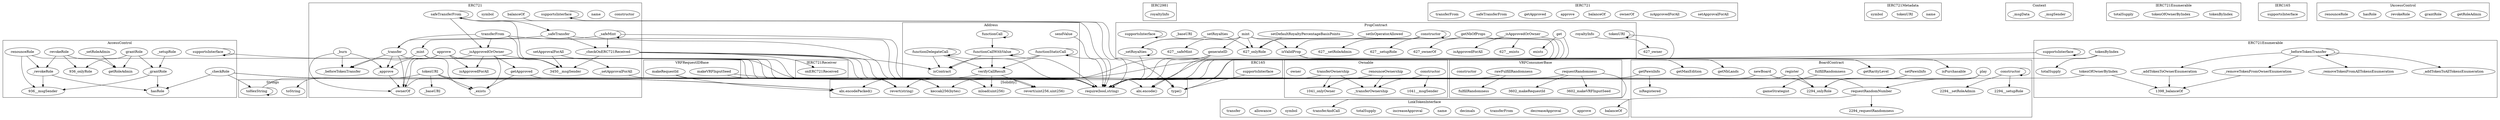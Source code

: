 strict digraph {
subgraph cluster_2592_Strings {
label = "Strings"
"2592_toHexString" [label="toHexString"]
"2592_toString" [label="toString"]
"2592_toHexString" -> "2592_toHexString"
}subgraph cluster_4217_LinkTokenInterface {
label = "LinkTokenInterface"
"4217_transferAndCall" [label="transferAndCall"]
"4217_approve" [label="approve"]
"4217_decreaseApproval" [label="decreaseApproval"]
"4217_transferFrom" [label="transferFrom"]
"4217_decimals" [label="decimals"]
"4217_name" [label="name"]
"4217_increaseApproval" [label="increaseApproval"]
"4217_totalSupply" [label="totalSupply"]
"4217_balanceOf" [label="balanceOf"]
"4217_symbol" [label="symbol"]
"4217_allowance" [label="allowance"]
"4217_transfer" [label="transfer"]
}subgraph cluster_4122_VRFRequestIDBase {
label = "VRFRequestIDBase"
"4122_makeVRFInputSeed" [label="makeVRFInputSeed"]
"4122_makeRequestId" [label="makeRequestId"]
}subgraph cluster_1060_IERC2981 {
label = "IERC2981"
"1060_royaltyInfo" [label="royaltyInfo"]
}subgraph cluster_3748_IERC721Receiver {
label = "IERC721Receiver"
"3748_onERC721Received" [label="onERC721Received"]
}subgraph cluster_936_AccessControl {
label = "AccessControl"
"936_revokeRole" [label="revokeRole"]
"936__setupRole" [label="_setupRole"]
"936_supportsInterface" [label="supportsInterface"]
"936__checkRole" [label="_checkRole"]
"936__revokeRole" [label="_revokeRole"]
"936_hasRole" [label="hasRole"]
"936__setRoleAdmin" [label="_setRoleAdmin"]
"936_grantRole" [label="grantRole"]
"936__grantRole" [label="_grantRole"]
"936_getRoleAdmin" [label="getRoleAdmin"]
"936_renounceRole" [label="renounceRole"]
"936_grantRole" -> "936_getRoleAdmin"
"936_revokeRole" -> "936__revokeRole"
"936__revokeRole" -> "936__msgSender"
"936__setupRole" -> "936__grantRole"
"936__setRoleAdmin" -> "936_getRoleAdmin"
"936__grantRole" -> "936__msgSender"
"936_renounceRole" -> "936__msgSender"
"936_grantRole" -> "936_onlyRole"
"936_revokeRole" -> "936_getRoleAdmin"
"936__grantRole" -> "936_hasRole"
"936_grantRole" -> "936__grantRole"
"936_revokeRole" -> "936_onlyRole"
"936__revokeRole" -> "936_hasRole"
"936_supportsInterface" -> "936_supportsInterface"
"936_renounceRole" -> "936__revokeRole"
"936__checkRole" -> "936_hasRole"
}subgraph cluster_4072_Address {
label = "Address"
"4072_functionDelegateCall" [label="functionDelegateCall"]
"4072_functionCallWithValue" [label="functionCallWithValue"]
"4072_functionStaticCall" [label="functionStaticCall"]
"4072_functionCall" [label="functionCall"]
"4072_sendValue" [label="sendValue"]
"4072_isContract" [label="isContract"]
"4072_verifyCallResult" [label="verifyCallResult"]
"4072_functionCall" -> "4072_functionCallWithValue"
"4072_functionDelegateCall" -> "4072_verifyCallResult"
"4072_functionDelegateCall" -> "4072_functionDelegateCall"
"4072_functionCallWithValue" -> "4072_isContract"
"4072_functionCall" -> "4072_functionCall"
"4072_functionCallWithValue" -> "4072_functionCallWithValue"
"4072_functionCallWithValue" -> "4072_verifyCallResult"
"4072_functionStaticCall" -> "4072_verifyCallResult"
"4072_functionStaticCall" -> "4072_isContract"
"4072_functionDelegateCall" -> "4072_isContract"
"4072_functionStaticCall" -> "4072_functionStaticCall"
}subgraph cluster_1041_Ownable {
label = "Ownable"
"1041_constructor" [label="constructor"]
"1041__transferOwnership" [label="_transferOwnership"]
"1041_renounceOwnership" [label="renounceOwnership"]
"1041_transferOwnership" [label="transferOwnership"]
"1041_owner" [label="owner"]
"1041_renounceOwnership" -> "1041__transferOwnership"
"1041_transferOwnership" -> "1041_onlyOwner"
"1041_transferOwnership" -> "1041__transferOwnership"
"1041_constructor" -> "1041__msgSender"
"1041_renounceOwnership" -> "1041_onlyOwner"
"1041_constructor" -> "1041__transferOwnership"
}subgraph cluster_3730_IERC721 {
label = "IERC721"
"3730_setApprovalForAll" [label="setApprovalForAll"]
"3730_isApprovedForAll" [label="isApprovedForAll"]
"3730_ownerOf" [label="ownerOf"]
"3730_balanceOf" [label="balanceOf"]
"3730_approve" [label="approve"]
"3730_getApproved" [label="getApproved"]
"3730_safeTransferFrom" [label="safeTransferFrom"]
"3730_transferFrom" [label="transferFrom"]
}subgraph cluster_3775_IERC721Metadata {
label = "IERC721Metadata"
"3775_name" [label="name"]
"3775_tokenURI" [label="tokenURI"]
"3775_symbol" [label="symbol"]
}subgraph cluster_627_PropContract {
label = "PropContract"
"627_setDefaultRoyaltyPercentageBasisPoints" [label="setDefaultRoyaltyPercentageBasisPoints"]
"627__setRoyalties" [label="_setRoyalties"]
"627_isApprovedForAll" [label="isApprovedForAll"]
"627__isApprovedOrOwner" [label="_isApprovedOrOwner"]
"627_setIsOperatorAllowed" [label="setIsOperatorAllowed"]
"627_constructor" [label="constructor"]
"627_exists" [label="exists"]
"627_royaltyInfo" [label="royaltyInfo"]
"627_isValidProp" [label="isValidProp"]
"627_get" [label="get"]
"627_tokenURI" [label="tokenURI"]
"627_generateID" [label="generateID"]
"627_mint" [label="mint"]
"627_setRoyalties" [label="setRoyalties"]
"627_getNbOfProps" [label="getNbOfProps"]
"627__baseURI" [label="_baseURI"]
"627_supportsInterface" [label="supportsInterface"]
"627__isApprovedOrOwner" -> "627__exists"
"627_tokenURI" -> "627_tokenURI"
"627_mint" -> "627_onlyRole"
"627_get" -> "627_exists"
"627_setRoyalties" -> "627_onlyRole"
"627_setRoyalties" -> "627__setRoyalties"
"627_supportsInterface" -> "627_supportsInterface"
"627_setDefaultRoyaltyPercentageBasisPoints" -> "627_onlyRole"
"627_constructor" -> "627_constructor"
"627_mint" -> "627__setRoyalties"
"627__isApprovedOrOwner" -> "627_isApprovedForAll"
"627_mint" -> "627__safeMint"
"627__isApprovedOrOwner" -> "627_ownerOf"
"627_getNbOfProps" -> "627_isValidProp"
"627_setIsOperatorAllowed" -> "627_onlyRole"
"627_mint" -> "627_isValidProp"
"627_constructor" -> "627__setRoleAdmin"
"627_constructor" -> "627__setupRole"
"627_mint" -> "627_generateID"
"627__setRoyalties" -> "627__setRoyalties"
}subgraph cluster_2389_Context {
label = "Context"
"2389__msgSender" [label="_msgSender"]
"2389__msgData" [label="_msgData"]
}subgraph cluster_2294_BoardContract {
label = "BoardContract"
"2294_setPawnInfo" [label="setPawnInfo"]
"2294_constructor" [label="constructor"]
"2294_gameStrategist" [label="gameStrategist"]
"2294_getNbLands" [label="getNbLands"]
"2294_register" [label="register"]
"2294_getMaxEdition" [label="getMaxEdition"]
"2294_play" [label="play"]
"2294_newBoard" [label="newBoard"]
"2294_requestRandomNumber" [label="requestRandomNumber"]
"2294_fulfillRandomness" [label="fulfillRandomness"]
"2294_isRegistered" [label="isRegistered"]
"2294_isPurchasable" [label="isPurchasable"]
"2294_getRarityLevel" [label="getRarityLevel"]
"2294_getPawnInfo" [label="getPawnInfo"]
"2294_constructor" -> "2294_constructor"
"2294_register" -> "2294_onlyRole"
"2294_constructor" -> "2294__setupRole"
"2294_setPawnInfo" -> "2294_onlyRole"
"2294_getPawnInfo" -> "2294_isRegistered"
"2294_newBoard" -> "2294_onlyRole"
"2294_constructor" -> "2294__setRoleAdmin"
"2294_fulfillRandomness" -> "2294_gameStrategist"
"2294_play" -> "2294_requestRandomNumber"
"2294_play" -> "2294_onlyRole"
"2294_requestRandomNumber" -> "2294_requestRandomness"
}subgraph cluster_1398_ERC721Enumerable {
label = "ERC721Enumerable"
"1398__addTokenToAllTokensEnumeration" [label="_addTokenToAllTokensEnumeration"]
"1398__removeTokenFromOwnerEnumeration" [label="_removeTokenFromOwnerEnumeration"]
"1398_supportsInterface" [label="supportsInterface"]
"1398_tokenOfOwnerByIndex" [label="tokenOfOwnerByIndex"]
"1398_totalSupply" [label="totalSupply"]
"1398__beforeTokenTransfer" [label="_beforeTokenTransfer"]
"1398__removeTokenFromAllTokensEnumeration" [label="_removeTokenFromAllTokensEnumeration"]
"1398__addTokenToOwnerEnumeration" [label="_addTokenToOwnerEnumeration"]
"1398_tokenByIndex" [label="tokenByIndex"]
"1398_supportsInterface" -> "1398_supportsInterface"
"1398_tokenOfOwnerByIndex" -> "1398_balanceOf"
"1398__beforeTokenTransfer" -> "1398__removeTokenFromAllTokensEnumeration"
"1398__addTokenToOwnerEnumeration" -> "1398_balanceOf"
"1398__beforeTokenTransfer" -> "1398__addTokenToAllTokensEnumeration"
"1398__beforeTokenTransfer" -> "1398__removeTokenFromOwnerEnumeration"
"1398__beforeTokenTransfer" -> "1398__beforeTokenTransfer"
"1398__removeTokenFromOwnerEnumeration" -> "1398_balanceOf"
"1398_tokenByIndex" -> "1398_totalSupply"
"1398__beforeTokenTransfer" -> "1398__addTokenToOwnerEnumeration"
}subgraph cluster_2616_ERC165 {
label = "ERC165"
"2616_supportsInterface" [label="supportsInterface"]
}subgraph cluster_3481_IERC721Enumerable {
label = "IERC721Enumerable"
"3481_tokenByIndex" [label="tokenByIndex"]
"3481_tokenOfOwnerByIndex" [label="tokenOfOwnerByIndex"]
"3481_totalSupply" [label="totalSupply"]
}subgraph cluster_3450_ERC721 {
label = "ERC721"
"3450_isApprovedForAll" [label="isApprovedForAll"]
"3450__approve" [label="_approve"]
"3450_ownerOf" [label="ownerOf"]
"3450__mint" [label="_mint"]
"3450__transfer" [label="_transfer"]
"3450__safeTransfer" [label="_safeTransfer"]
"3450__baseURI" [label="_baseURI"]
"3450_constructor" [label="constructor"]
"3450_name" [label="name"]
"3450_balanceOf" [label="balanceOf"]
"3450__beforeTokenTransfer" [label="_beforeTokenTransfer"]
"3450_transferFrom" [label="transferFrom"]
"3450_supportsInterface" [label="supportsInterface"]
"3450_approve" [label="approve"]
"3450__setApprovalForAll" [label="_setApprovalForAll"]
"3450__exists" [label="_exists"]
"3450_symbol" [label="symbol"]
"3450__isApprovedOrOwner" [label="_isApprovedOrOwner"]
"3450_getApproved" [label="getApproved"]
"3450__burn" [label="_burn"]
"3450_safeTransferFrom" [label="safeTransferFrom"]
"3450__checkOnERC721Received" [label="_checkOnERC721Received"]
"3450__safeMint" [label="_safeMint"]
"3450_setApprovalForAll" [label="setApprovalForAll"]
"3450_tokenURI" [label="tokenURI"]
"3450__safeMint" -> "3450__mint"
"3450_safeTransferFrom" -> "3450__isApprovedOrOwner"
"3450_approve" -> "3450__msgSender"
"3450__isApprovedOrOwner" -> "3450__exists"
"3450_setApprovalForAll" -> "3450__setApprovalForAll"
"3450_approve" -> "3450_isApprovedForAll"
"3450__isApprovedOrOwner" -> "3450_getApproved"
"3450__safeTransfer" -> "3450__transfer"
"3450__burn" -> "3450__approve"
"3450__approve" -> "3450_ownerOf"
"3450__burn" -> "3450__beforeTokenTransfer"
"3450_getApproved" -> "3450__exists"
"3450_tokenURI" -> "3450__baseURI"
"3450_transferFrom" -> "3450__msgSender"
"3450__safeMint" -> "3450__safeMint"
"3450__burn" -> "3450_ownerOf"
"3450__safeMint" -> "3450__checkOnERC721Received"
"3450__transfer" -> "3450__beforeTokenTransfer"
"3450_transferFrom" -> "3450__transfer"
"3450_transferFrom" -> "3450__isApprovedOrOwner"
"3450_safeTransferFrom" -> "3450__msgSender"
"3450_safeTransferFrom" -> "3450_safeTransferFrom"
"3450_approve" -> "3450__approve"
"3450__isApprovedOrOwner" -> "3450_isApprovedForAll"
"3450__safeTransfer" -> "3450__checkOnERC721Received"
"3450__transfer" -> "3450__approve"
"3450__isApprovedOrOwner" -> "3450_ownerOf"
"3450_tokenURI" -> "3450__exists"
"3450_approve" -> "3450_ownerOf"
"3450__checkOnERC721Received" -> "3450__msgSender"
"3450__mint" -> "3450__exists"
"3450_safeTransferFrom" -> "3450__safeTransfer"
"3450_setApprovalForAll" -> "3450__msgSender"
"3450__transfer" -> "3450_ownerOf"
"3450_supportsInterface" -> "3450_supportsInterface"
"3450__mint" -> "3450__beforeTokenTransfer"
}subgraph cluster_3602_VRFConsumerBase {
label = "VRFConsumerBase"
"3602_rawFulfillRandomness" [label="rawFulfillRandomness"]
"3602_requestRandomness" [label="requestRandomness"]
"3602_constructor" [label="constructor"]
"3602_fulfillRandomness" [label="fulfillRandomness"]
"3602_requestRandomness" -> "3602_makeRequestId"
"3602_requestRandomness" -> "3602_makeVRFInputSeed"
"3602_rawFulfillRandomness" -> "3602_fulfillRandomness"
}subgraph cluster_3614_IERC165 {
label = "IERC165"
"3614_supportsInterface" [label="supportsInterface"]
}subgraph cluster_2367_IAccessControl {
label = "IAccessControl"
"2367_getRoleAdmin" [label="getRoleAdmin"]
"2367_grantRole" [label="grantRole"]
"2367_revokeRole" [label="revokeRole"]
"2367_hasRole" [label="hasRole"]
"2367_renounceRole" [label="renounceRole"]
}subgraph cluster_solidity {
label = "[Solidity]"
"revert(string)" 
"abi.encodePacked()" 
"type()" 
"require(bool,string)" 
"abi.encode()" 
"keccak256(bytes)" 
"mload(uint256)" 
"revert(uint256,uint256)" 
"3450__setApprovalForAll" -> "require(bool,string)"
"4072_functionDelegateCall" -> "require(bool,string)"
"3450__isApprovedOrOwner" -> "require(bool,string)"
"936__checkRole" -> "revert(string)"
"2592_toHexString" -> "require(bool,string)"
"4072_sendValue" -> "require(bool,string)"
"627__isApprovedOrOwner" -> "require(bool,string)"
"3450__safeMint" -> "require(bool,string)"
"3450_ownerOf" -> "require(bool,string)"
"936_renounceRole" -> "require(bool,string)"
"1398_supportsInterface" -> "type()"
"4072_functionCallWithValue" -> "require(bool,string)"
"627_tokenURI" -> "abi.encodePacked()"
"3450__checkOnERC721Received" -> "revert(uint256,uint256)"
"3450_tokenURI" -> "abi.encodePacked()"
"4122_makeVRFInputSeed" -> "abi.encode()"
"627_generateID" -> "abi.encode()"
"1398_tokenByIndex" -> "require(bool,string)"
"3450_tokenURI" -> "require(bool,string)"
"936__checkRole" -> "abi.encodePacked()"
"3602_requestRandomness" -> "abi.encode()"
"3450__checkOnERC721Received" -> "mload(uint256)"
"4122_makeRequestId" -> "abi.encodePacked()"
"2294_register" -> "require(bool,string)"
"2294_getPawnInfo" -> "require(bool,string)"
"1041_transferOwnership" -> "require(bool,string)"
"3450_approve" -> "require(bool,string)"
"4122_makeVRFInputSeed" -> "keccak256(bytes)"
"2294_requestRandomNumber" -> "require(bool,string)"
"936_supportsInterface" -> "type()"
"3450_transferFrom" -> "require(bool,string)"
"2294_newBoard" -> "require(bool,string)"
"627_generateID" -> "keccak256(bytes)"
"3450_getApproved" -> "require(bool,string)"
"3450__safeTransfer" -> "require(bool,string)"
"2294_play" -> "require(bool,string)"
"3602_rawFulfillRandomness" -> "require(bool,string)"
"4122_makeRequestId" -> "keccak256(bytes)"
"627_mint" -> "require(bool,string)"
"4072_verifyCallResult" -> "revert(uint256,uint256)"
"4072_functionStaticCall" -> "require(bool,string)"
"627_generateID" -> "require(bool,string)"
"4072_verifyCallResult" -> "mload(uint256)"
"627_get" -> "require(bool,string)"
"3450_balanceOf" -> "require(bool,string)"
"3450__transfer" -> "require(bool,string)"
"3450_safeTransferFrom" -> "require(bool,string)"
"3450_supportsInterface" -> "type()"
"1398_tokenOfOwnerByIndex" -> "require(bool,string)"
"3450__checkOnERC721Received" -> "revert(string)"
"627__setRoyalties" -> "require(bool,string)"
"627_getNbOfProps" -> "require(bool,string)"
"2616_supportsInterface" -> "type()"
"3450__mint" -> "require(bool,string)"
"4072_verifyCallResult" -> "revert(string)"
}"627_isValidProp" -> "2294_getNbLands"
"627_isValidProp" -> "2294_isPurchasable"
"627_isValidProp" -> "2294_getMaxEdition"
"3450_tokenURI" -> "2592_toString"
"3602_requestRandomness" -> "4217_transferAndCall"
"627_royaltyInfo" -> "627_owner"
"3450__checkOnERC721Received" -> "3748_onERC721Received"
"3450__checkOnERC721Received" -> "4072_isContract"
"2294_requestRandomNumber" -> "4217_balanceOf"
"936__checkRole" -> "2592_toHexString"
"627_isValidProp" -> "2294_getRarityLevel"
}